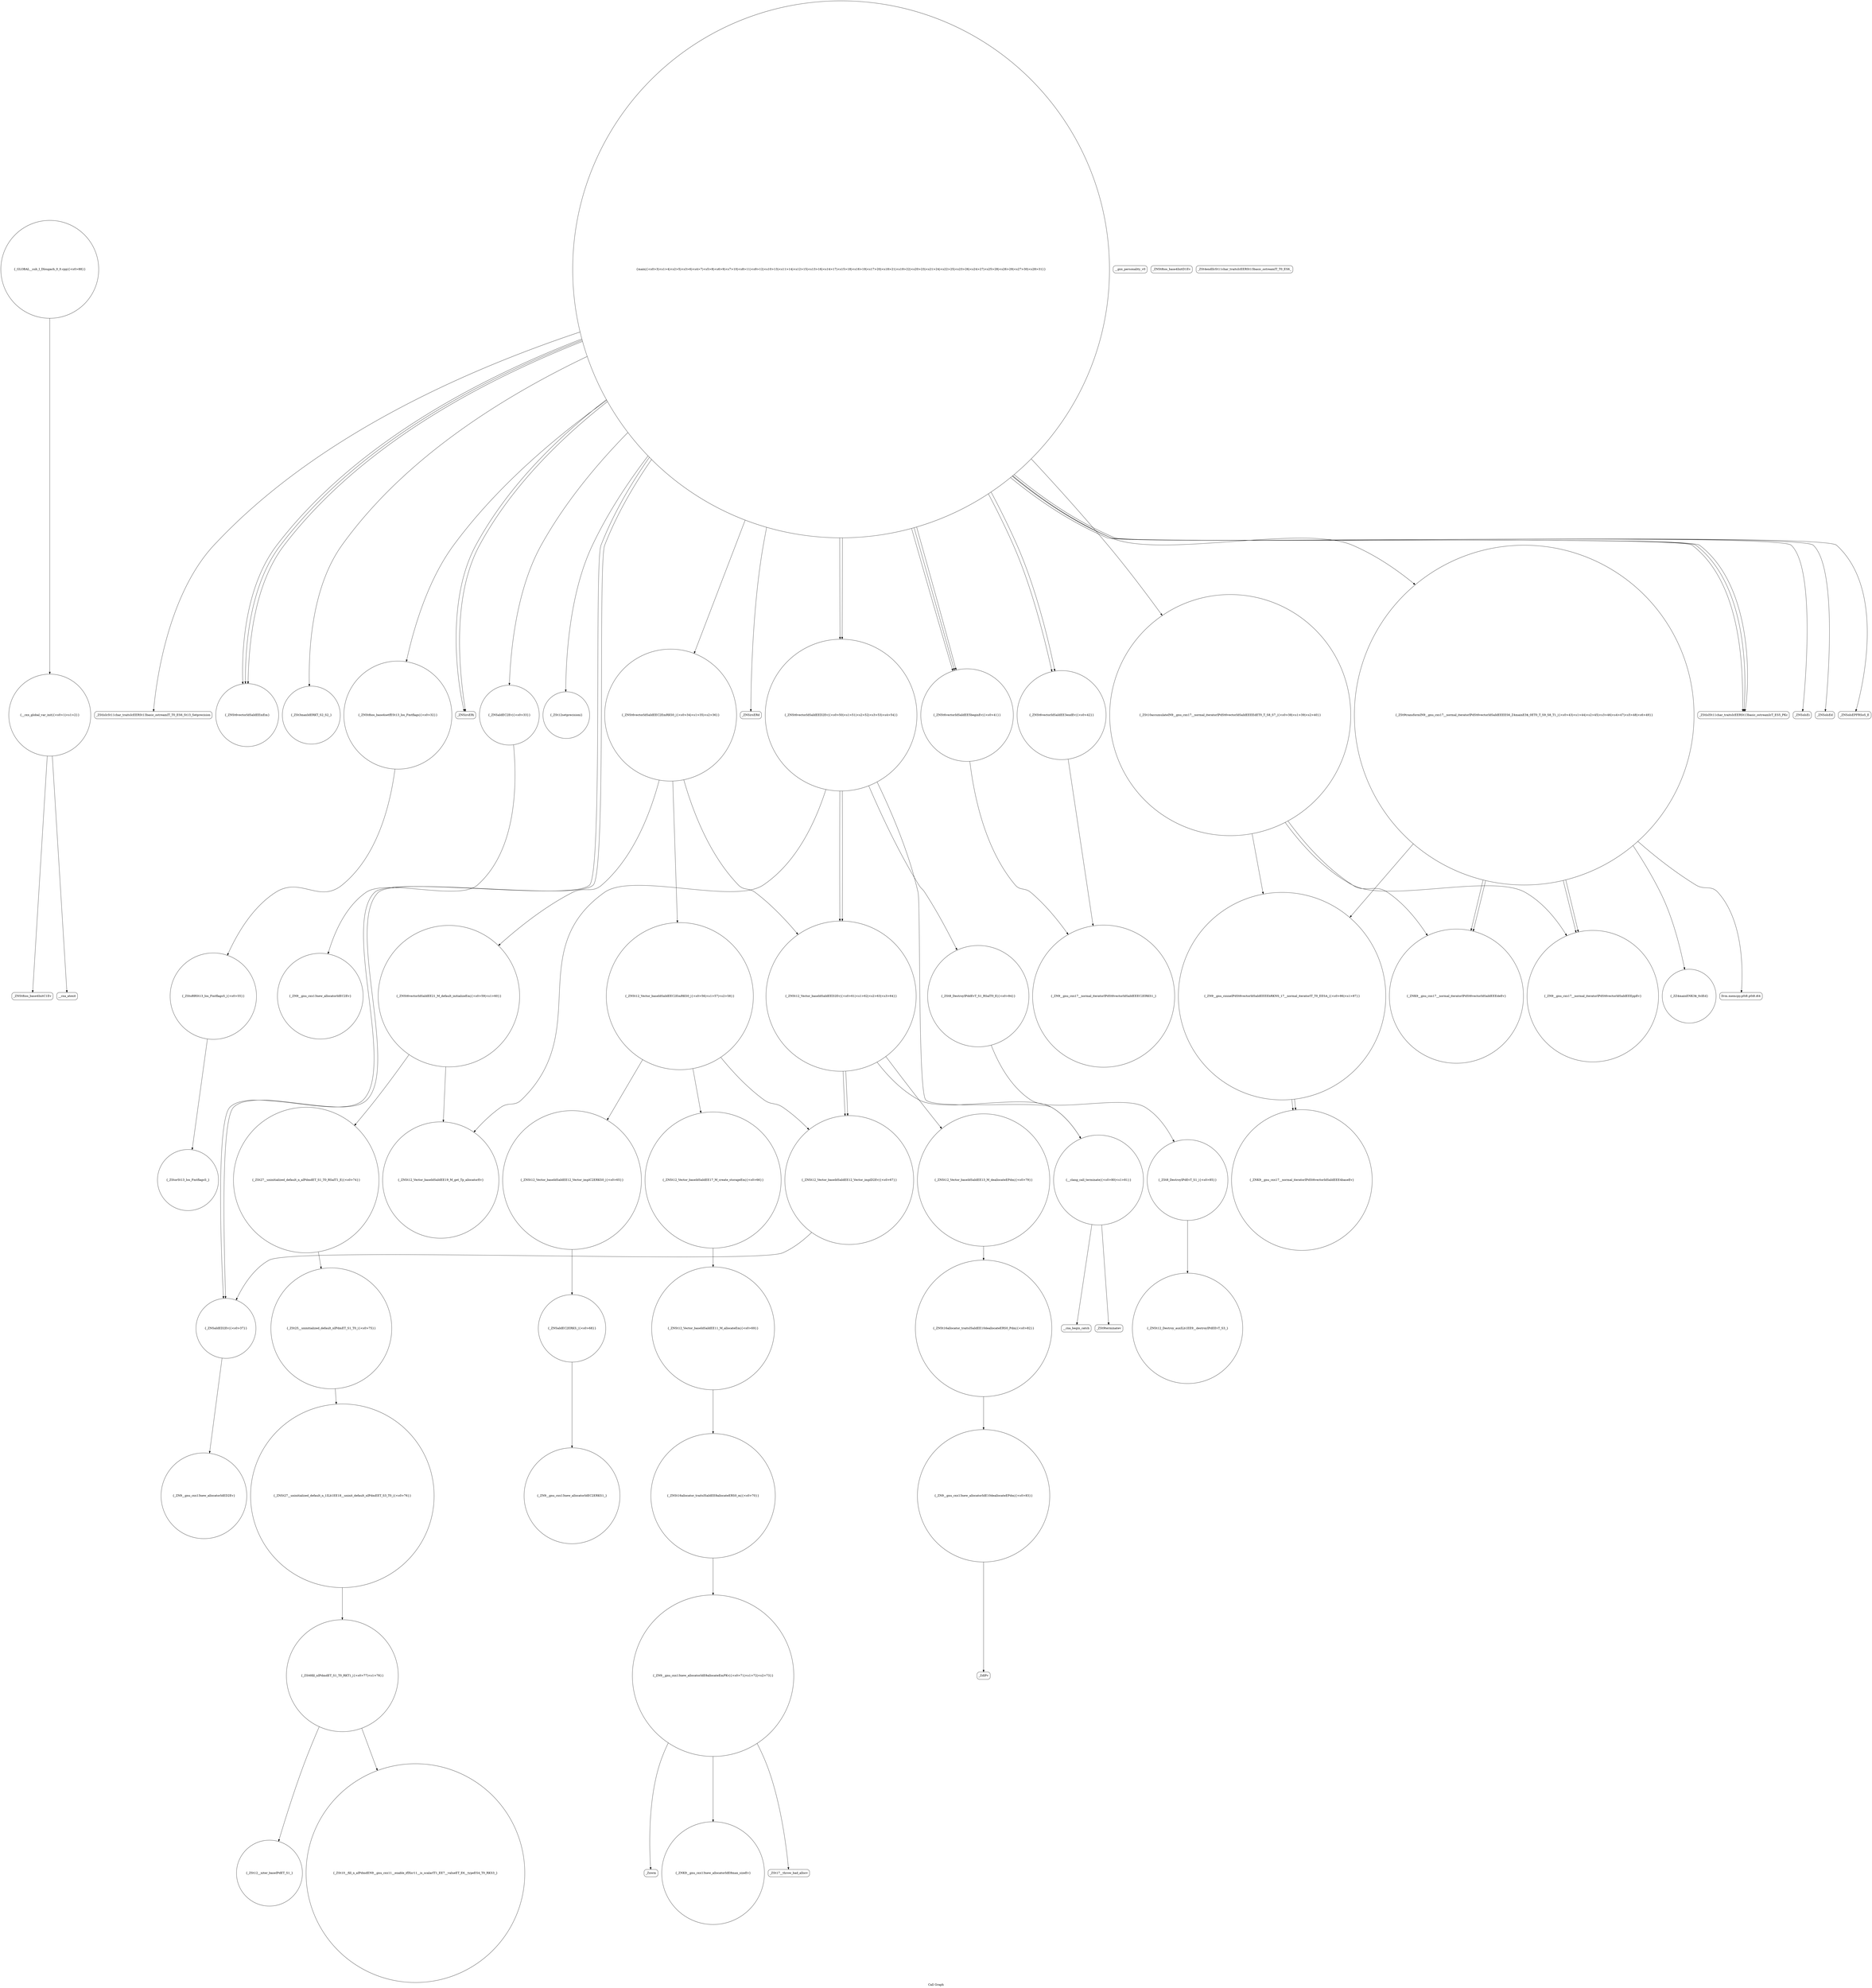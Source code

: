 digraph "Call Graph" {
	label="Call Graph";

	Node0x558c6e21d710 [shape=record,shape=circle,label="{__cxx_global_var_init|{<s0>1|<s1>2}}"];
	Node0x558c6e21d710:s0 -> Node0x558c6e21d790[color=black];
	Node0x558c6e21d710:s1 -> Node0x558c6e21d890[color=black];
	Node0x558c6e21ed90 [shape=record,shape=circle,label="{_ZNSt12_Vector_baseIdSaIdEE19_M_get_Tp_allocatorEv}"];
	Node0x558c6e21da90 [shape=record,shape=Mrecord,label="{_ZStlsIcSt11char_traitsIcEERSt13basic_ostreamIT_T0_ES6_St13_Setprecision}"];
	Node0x558c6e220130 [shape=record,shape=circle,label="{__clang_call_terminate|{<s0>80|<s1>81}}"];
	Node0x558c6e220130:s0 -> Node0x558c6e2201b0[color=black];
	Node0x558c6e220130:s1 -> Node0x558c6e220230[color=black];
	Node0x558c6e21de10 [shape=record,shape=circle,label="{_ZNSt6vectorIdSaIdEEixEm}"];
	Node0x558c6e2204b0 [shape=record,shape=circle,label="{_ZSt8_DestroyIPdEvT_S1_|{<s0>85}}"];
	Node0x558c6e2204b0:s0 -> Node0x558c6e220530[color=black];
	Node0x558c6e21e190 [shape=record,shape=circle,label="{_ZSt3maxIdERKT_S2_S2_}"];
	Node0x558c6e220830 [shape=record,shape=circle,label="{_ZZ4mainENK3$_0clEd}"];
	Node0x558c6e21e510 [shape=record,shape=circle,label="{_ZN9__gnu_cxx13new_allocatorIdEC2Ev}"];
	Node0x558c6e21e890 [shape=record,shape=circle,label="{_ZNSt12_Vector_baseIdSaIdEE12_Vector_implD2Ev|{<s0>67}}"];
	Node0x558c6e21e890:s0 -> Node0x558c6e21dd10[color=black];
	Node0x558c6e21ec10 [shape=record,shape=Mrecord,label="{_ZSt17__throw_bad_allocv}"];
	Node0x558c6e21d910 [shape=record,shape=circle,label="{main|{<s0>3|<s1>4|<s2>5|<s3>6|<s4>7|<s5>8|<s6>9|<s7>10|<s8>11|<s9>12|<s10>13|<s11>14|<s12>15|<s13>16|<s14>17|<s15>18|<s16>19|<s17>20|<s18>21|<s19>22|<s20>23|<s21>24|<s22>25|<s23>26|<s24>27|<s25>28|<s26>29|<s27>30|<s28>31}}"];
	Node0x558c6e21d910:s0 -> Node0x558c6e21d990[color=black];
	Node0x558c6e21d910:s1 -> Node0x558c6e21da10[color=black];
	Node0x558c6e21d910:s2 -> Node0x558c6e21db10[color=black];
	Node0x558c6e21d910:s3 -> Node0x558c6e21da90[color=black];
	Node0x558c6e21d910:s4 -> Node0x558c6e21d990[color=black];
	Node0x558c6e21d910:s5 -> Node0x558c6e21db90[color=black];
	Node0x558c6e21d910:s6 -> Node0x558c6e21dc10[color=black];
	Node0x558c6e21d910:s7 -> Node0x558c6e21dd10[color=black];
	Node0x558c6e21d910:s8 -> Node0x558c6e21de10[color=black];
	Node0x558c6e21d910:s9 -> Node0x558c6e21dd90[color=black];
	Node0x558c6e21d910:s10 -> Node0x558c6e21dd10[color=black];
	Node0x558c6e21d910:s11 -> Node0x558c6e21e390[color=black];
	Node0x558c6e21d910:s12 -> Node0x558c6e21df10[color=black];
	Node0x558c6e21d910:s13 -> Node0x558c6e21df90[color=black];
	Node0x558c6e21d910:s14 -> Node0x558c6e21de90[color=black];
	Node0x558c6e21d910:s15 -> Node0x558c6e21df10[color=black];
	Node0x558c6e21d910:s16 -> Node0x558c6e21df90[color=black];
	Node0x558c6e21d910:s17 -> Node0x558c6e21df10[color=black];
	Node0x558c6e21d910:s18 -> Node0x558c6e21e010[color=black];
	Node0x558c6e21d910:s19 -> Node0x558c6e21e090[color=black];
	Node0x558c6e21d910:s20 -> Node0x558c6e21e110[color=black];
	Node0x558c6e21d910:s21 -> Node0x558c6e21e090[color=black];
	Node0x558c6e21d910:s22 -> Node0x558c6e21de10[color=black];
	Node0x558c6e21d910:s23 -> Node0x558c6e21de10[color=black];
	Node0x558c6e21d910:s24 -> Node0x558c6e21e190[color=black];
	Node0x558c6e21d910:s25 -> Node0x558c6e21e090[color=black];
	Node0x558c6e21d910:s26 -> Node0x558c6e21e210[color=black];
	Node0x558c6e21d910:s27 -> Node0x558c6e21e290[color=black];
	Node0x558c6e21d910:s28 -> Node0x558c6e21e390[color=black];
	Node0x558c6e21ffb0 [shape=record,shape=circle,label="{_ZSt10__fill_n_aIPdmdEN9__gnu_cxx11__enable_ifIXsr11__is_scalarIT1_EE7__valueET_E6__typeES4_T0_RKS3_}"];
	Node0x558c6e21dc90 [shape=record,shape=Mrecord,label="{__gxx_personality_v0}"];
	Node0x558c6e220330 [shape=record,shape=circle,label="{_ZN9__gnu_cxx13new_allocatorIdE10deallocateEPdm|{<s0>83}}"];
	Node0x558c6e220330:s0 -> Node0x558c6e2203b0[color=black];
	Node0x558c6e21e010 [shape=record,shape=circle,label="{_ZSt9transformIN9__gnu_cxx17__normal_iteratorIPdSt6vectorIdSaIdEEEES6_Z4mainE3$_0ET0_T_S9_S8_T1_|{<s0>43|<s1>44|<s2>45|<s3>46|<s4>47|<s5>48|<s6>49}}"];
	Node0x558c6e21e010:s0 -> Node0x558c6e220630[color=black];
	Node0x558c6e21e010:s1 -> Node0x558c6e2206b0[color=black];
	Node0x558c6e21e010:s2 -> Node0x558c6e220830[color=black];
	Node0x558c6e21e010:s3 -> Node0x558c6e2206b0[color=black];
	Node0x558c6e21e010:s4 -> Node0x558c6e220730[color=black];
	Node0x558c6e21e010:s5 -> Node0x558c6e220730[color=black];
	Node0x558c6e21e010:s6 -> Node0x558c6e2208b0[color=black];
	Node0x558c6e2206b0 [shape=record,shape=circle,label="{_ZNK9__gnu_cxx17__normal_iteratorIPdSt6vectorIdSaIdEEEdeEv}"];
	Node0x558c6e21e390 [shape=record,shape=circle,label="{_ZNSt6vectorIdSaIdEED2Ev|{<s0>50|<s1>51|<s2>52|<s3>53|<s4>54}}"];
	Node0x558c6e21e390:s0 -> Node0x558c6e21ed90[color=black];
	Node0x558c6e21e390:s1 -> Node0x558c6e220430[color=black];
	Node0x558c6e21e390:s2 -> Node0x558c6e21e710[color=black];
	Node0x558c6e21e390:s3 -> Node0x558c6e21e710[color=black];
	Node0x558c6e21e390:s4 -> Node0x558c6e220130[color=black];
	Node0x558c6e21e710 [shape=record,shape=circle,label="{_ZNSt12_Vector_baseIdSaIdEED2Ev|{<s0>61|<s1>62|<s2>63|<s3>64}}"];
	Node0x558c6e21e710:s0 -> Node0x558c6e2200b0[color=black];
	Node0x558c6e21e710:s1 -> Node0x558c6e21e890[color=black];
	Node0x558c6e21e710:s2 -> Node0x558c6e21e890[color=black];
	Node0x558c6e21e710:s3 -> Node0x558c6e220130[color=black];
	Node0x558c6e21ea90 [shape=record,shape=circle,label="{_ZNSt16allocator_traitsISaIdEE8allocateERS0_m|{<s0>70}}"];
	Node0x558c6e21ea90:s0 -> Node0x558c6e21eb10[color=black];
	Node0x558c6e21d790 [shape=record,shape=Mrecord,label="{_ZNSt8ios_base4InitC1Ev}"];
	Node0x558c6e21ee10 [shape=record,shape=circle,label="{_ZSt25__uninitialized_default_nIPdmET_S1_T0_|{<s0>75}}"];
	Node0x558c6e21ee10:s0 -> Node0x558c6e21ee90[color=black];
	Node0x558c6e21db10 [shape=record,shape=circle,label="{_ZSt12setprecisioni}"];
	Node0x558c6e2201b0 [shape=record,shape=Mrecord,label="{__cxa_begin_catch}"];
	Node0x558c6e21de90 [shape=record,shape=circle,label="{_ZSt10accumulateIN9__gnu_cxx17__normal_iteratorIPdSt6vectorIdSaIdEEEEdET0_T_S8_S7_|{<s0>38|<s1>39|<s2>40}}"];
	Node0x558c6e21de90:s0 -> Node0x558c6e220630[color=black];
	Node0x558c6e21de90:s1 -> Node0x558c6e2206b0[color=black];
	Node0x558c6e21de90:s2 -> Node0x558c6e220730[color=black];
	Node0x558c6e220530 [shape=record,shape=circle,label="{_ZNSt12_Destroy_auxILb1EE9__destroyIPdEEvT_S3_}"];
	Node0x558c6e21e210 [shape=record,shape=Mrecord,label="{_ZNSolsEd}"];
	Node0x558c6e2208b0 [shape=record,shape=Mrecord,label="{llvm.memcpy.p0i8.p0i8.i64}"];
	Node0x558c6e21e590 [shape=record,shape=circle,label="{_ZN9__gnu_cxx13new_allocatorIdED2Ev}"];
	Node0x558c6e21e910 [shape=record,shape=circle,label="{_ZNSaIdEC2ERKS_|{<s0>68}}"];
	Node0x558c6e21e910:s0 -> Node0x558c6e21e990[color=black];
	Node0x558c6e21ec90 [shape=record,shape=Mrecord,label="{_Znwm}"];
	Node0x558c6e21d990 [shape=record,shape=Mrecord,label="{_ZNSirsERi}"];
	Node0x558c6e220030 [shape=record,shape=circle,label="{_ZSt12__niter_baseIPdET_S1_}"];
	Node0x558c6e21dd10 [shape=record,shape=circle,label="{_ZNSaIdED2Ev|{<s0>37}}"];
	Node0x558c6e21dd10:s0 -> Node0x558c6e21e590[color=black];
	Node0x558c6e2203b0 [shape=record,shape=Mrecord,label="{_ZdlPv}"];
	Node0x558c6e21e090 [shape=record,shape=Mrecord,label="{_ZStlsISt11char_traitsIcEERSt13basic_ostreamIcT_ES5_PKc}"];
	Node0x558c6e220730 [shape=record,shape=circle,label="{_ZN9__gnu_cxx17__normal_iteratorIPdSt6vectorIdSaIdEEEppEv}"];
	Node0x558c6e21e410 [shape=record,shape=circle,label="{_ZStoRRSt13_Ios_FmtflagsS_|{<s0>55}}"];
	Node0x558c6e21e410:s0 -> Node0x558c6e21e490[color=black];
	Node0x558c6e21e790 [shape=record,shape=circle,label="{_ZNSt12_Vector_baseIdSaIdEE12_Vector_implC2ERKS0_|{<s0>65}}"];
	Node0x558c6e21e790:s0 -> Node0x558c6e21e910[color=black];
	Node0x558c6e21eb10 [shape=record,shape=circle,label="{_ZN9__gnu_cxx13new_allocatorIdE8allocateEmPKv|{<s0>71|<s1>72|<s2>73}}"];
	Node0x558c6e21eb10:s0 -> Node0x558c6e21eb90[color=black];
	Node0x558c6e21eb10:s1 -> Node0x558c6e21ec10[color=black];
	Node0x558c6e21eb10:s2 -> Node0x558c6e21ec90[color=black];
	Node0x558c6e21d810 [shape=record,shape=Mrecord,label="{_ZNSt8ios_base4InitD1Ev}"];
	Node0x558c6e21ee90 [shape=record,shape=circle,label="{_ZNSt27__uninitialized_default_n_1ILb1EE18__uninit_default_nIPdmEET_S3_T0_|{<s0>76}}"];
	Node0x558c6e21ee90:s0 -> Node0x558c6e21ff30[color=black];
	Node0x558c6e21db90 [shape=record,shape=circle,label="{_ZNSaIdEC2Ev|{<s0>33}}"];
	Node0x558c6e21db90:s0 -> Node0x558c6e21e510[color=black];
	Node0x558c6e220230 [shape=record,shape=Mrecord,label="{_ZSt9terminatev}"];
	Node0x558c6e21df10 [shape=record,shape=circle,label="{_ZNSt6vectorIdSaIdEE5beginEv|{<s0>41}}"];
	Node0x558c6e21df10:s0 -> Node0x558c6e2205b0[color=black];
	Node0x558c6e2205b0 [shape=record,shape=circle,label="{_ZN9__gnu_cxx17__normal_iteratorIPdSt6vectorIdSaIdEEEC2ERKS1_}"];
	Node0x558c6e21e290 [shape=record,shape=Mrecord,label="{_ZNSolsEPFRSoS_E}"];
	Node0x558c6e220930 [shape=record,shape=circle,label="{_GLOBAL__sub_I_Dlougach_0_0.cpp|{<s0>88}}"];
	Node0x558c6e220930:s0 -> Node0x558c6e21d710[color=black];
	Node0x558c6e21e610 [shape=record,shape=circle,label="{_ZNSt12_Vector_baseIdSaIdEEC2EmRKS0_|{<s0>56|<s1>57|<s2>58}}"];
	Node0x558c6e21e610:s0 -> Node0x558c6e21e790[color=black];
	Node0x558c6e21e610:s1 -> Node0x558c6e21e810[color=black];
	Node0x558c6e21e610:s2 -> Node0x558c6e21e890[color=black];
	Node0x558c6e21e990 [shape=record,shape=circle,label="{_ZN9__gnu_cxx13new_allocatorIdEC2ERKS1_}"];
	Node0x558c6e21ed10 [shape=record,shape=circle,label="{_ZSt27__uninitialized_default_n_aIPdmdET_S1_T0_RSaIT1_E|{<s0>74}}"];
	Node0x558c6e21ed10:s0 -> Node0x558c6e21ee10[color=black];
	Node0x558c6e21da10 [shape=record,shape=circle,label="{_ZNSt8ios_base4setfESt13_Ios_Fmtflags|{<s0>32}}"];
	Node0x558c6e21da10:s0 -> Node0x558c6e21e410[color=black];
	Node0x558c6e2200b0 [shape=record,shape=circle,label="{_ZNSt12_Vector_baseIdSaIdEE13_M_deallocateEPdm|{<s0>79}}"];
	Node0x558c6e2200b0:s0 -> Node0x558c6e2202b0[color=black];
	Node0x558c6e21dd90 [shape=record,shape=Mrecord,label="{_ZNSirsERd}"];
	Node0x558c6e220430 [shape=record,shape=circle,label="{_ZSt8_DestroyIPddEvT_S1_RSaIT0_E|{<s0>84}}"];
	Node0x558c6e220430:s0 -> Node0x558c6e2204b0[color=black];
	Node0x558c6e21e110 [shape=record,shape=Mrecord,label="{_ZNSolsEi}"];
	Node0x558c6e2207b0 [shape=record,shape=circle,label="{_ZNK9__gnu_cxx17__normal_iteratorIPdSt6vectorIdSaIdEEE4baseEv}"];
	Node0x558c6e21e490 [shape=record,shape=circle,label="{_ZStorSt13_Ios_FmtflagsS_}"];
	Node0x558c6e21e810 [shape=record,shape=circle,label="{_ZNSt12_Vector_baseIdSaIdEE17_M_create_storageEm|{<s0>66}}"];
	Node0x558c6e21e810:s0 -> Node0x558c6e21ea10[color=black];
	Node0x558c6e21eb90 [shape=record,shape=circle,label="{_ZNK9__gnu_cxx13new_allocatorIdE8max_sizeEv}"];
	Node0x558c6e21d890 [shape=record,shape=Mrecord,label="{__cxa_atexit}"];
	Node0x558c6e21ff30 [shape=record,shape=circle,label="{_ZSt6fill_nIPdmdET_S1_T0_RKT1_|{<s0>77|<s1>78}}"];
	Node0x558c6e21ff30:s0 -> Node0x558c6e220030[color=black];
	Node0x558c6e21ff30:s1 -> Node0x558c6e21ffb0[color=black];
	Node0x558c6e21dc10 [shape=record,shape=circle,label="{_ZNSt6vectorIdSaIdEEC2EmRKS0_|{<s0>34|<s1>35|<s2>36}}"];
	Node0x558c6e21dc10:s0 -> Node0x558c6e21e610[color=black];
	Node0x558c6e21dc10:s1 -> Node0x558c6e21e690[color=black];
	Node0x558c6e21dc10:s2 -> Node0x558c6e21e710[color=black];
	Node0x558c6e2202b0 [shape=record,shape=circle,label="{_ZNSt16allocator_traitsISaIdEE10deallocateERS0_Pdm|{<s0>82}}"];
	Node0x558c6e2202b0:s0 -> Node0x558c6e220330[color=black];
	Node0x558c6e21df90 [shape=record,shape=circle,label="{_ZNSt6vectorIdSaIdEE3endEv|{<s0>42}}"];
	Node0x558c6e21df90:s0 -> Node0x558c6e2205b0[color=black];
	Node0x558c6e220630 [shape=record,shape=circle,label="{_ZN9__gnu_cxxneIPdSt6vectorIdSaIdEEEEbRKNS_17__normal_iteratorIT_T0_EESA_|{<s0>86|<s1>87}}"];
	Node0x558c6e220630:s0 -> Node0x558c6e2207b0[color=black];
	Node0x558c6e220630:s1 -> Node0x558c6e2207b0[color=black];
	Node0x558c6e21e310 [shape=record,shape=Mrecord,label="{_ZSt4endlIcSt11char_traitsIcEERSt13basic_ostreamIT_T0_ES6_}"];
	Node0x558c6e21e690 [shape=record,shape=circle,label="{_ZNSt6vectorIdSaIdEE21_M_default_initializeEm|{<s0>59|<s1>60}}"];
	Node0x558c6e21e690:s0 -> Node0x558c6e21ed90[color=black];
	Node0x558c6e21e690:s1 -> Node0x558c6e21ed10[color=black];
	Node0x558c6e21ea10 [shape=record,shape=circle,label="{_ZNSt12_Vector_baseIdSaIdEE11_M_allocateEm|{<s0>69}}"];
	Node0x558c6e21ea10:s0 -> Node0x558c6e21ea90[color=black];
}

